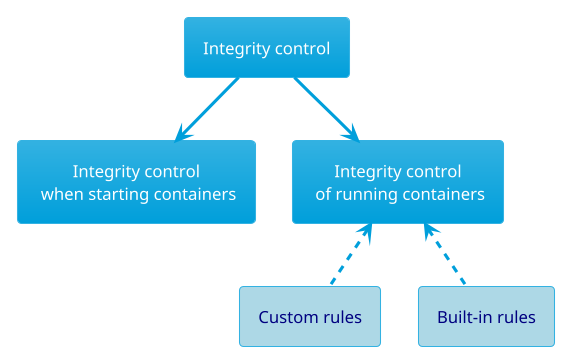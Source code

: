 @startuml
!theme bluegray
skinparam DefaultFontSize 16
skinparam ArrowFontStyle italic
skinparam DefaultTextAlignment center
skinparam backgroundColor transparent
skinparam Shadowing false
skinparam componentStyle rectangle

component "<color:navy>Custom rules</color>" as UR #LightBlue
component "<color:navy>Built-in rules</color>" as InR #LightBlue

[Integrity control] --> [Integrity control\n when starting containers]
[Integrity control] --> [Integrity control\n of running containers]
[Integrity control\n of running containers] <.. InR
[Integrity control\n of running containers] <.. UR
@enduml